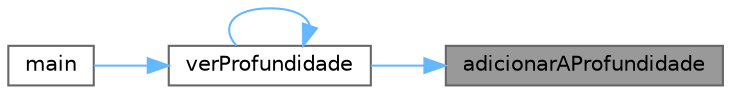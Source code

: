 digraph "adicionarAProfundidade"
{
 // LATEX_PDF_SIZE
  bgcolor="transparent";
  edge [fontname=Helvetica,fontsize=10,labelfontname=Helvetica,labelfontsize=10];
  node [fontname=Helvetica,fontsize=10,shape=box,height=0.2,width=0.4];
  rankdir="RL";
  Node1 [id="Node000001",label="adicionarAProfundidade",height=0.2,width=0.4,color="gray40", fillcolor="grey60", style="filled", fontcolor="black",tooltip="Adicionar uma antena a lista:"];
  Node1 -> Node2 [id="edge4_Node000001_Node000002",dir="back",color="steelblue1",style="solid",tooltip=" "];
  Node2 [id="Node000002",label="verProfundidade",height=0.2,width=0.4,color="grey40", fillcolor="white", style="filled",URL="$funcoes_8c.html#a91add73db8a5b872630fa09ce388b174",tooltip="Realizar a profundidade a partide uma certa antena."];
  Node2 -> Node3 [id="edge5_Node000002_Node000003",dir="back",color="steelblue1",style="solid",tooltip=" "];
  Node3 [id="Node000003",label="main",height=0.2,width=0.4,color="grey40", fillcolor="white", style="filled",URL="$main_8c.html#ae66f6b31b5ad750f1fe042a706a4e3d4",tooltip=" "];
  Node2 -> Node2 [id="edge6_Node000002_Node000002",dir="back",color="steelblue1",style="solid",tooltip=" "];
}
